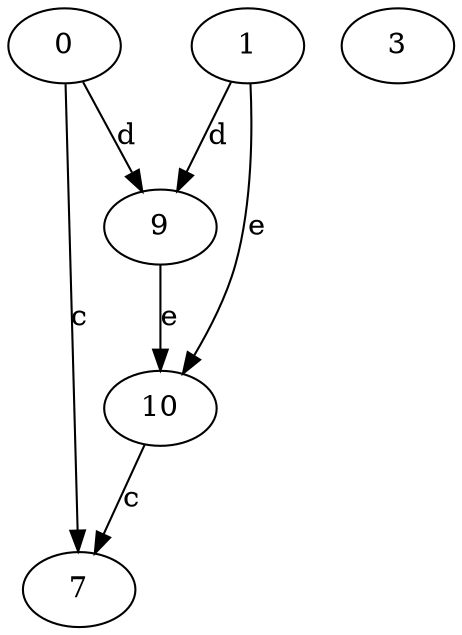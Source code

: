 strict digraph  {
0;
1;
3;
7;
9;
10;
0 -> 7  [label=c];
0 -> 9  [label=d];
1 -> 9  [label=d];
1 -> 10  [label=e];
9 -> 10  [label=e];
10 -> 7  [label=c];
}
